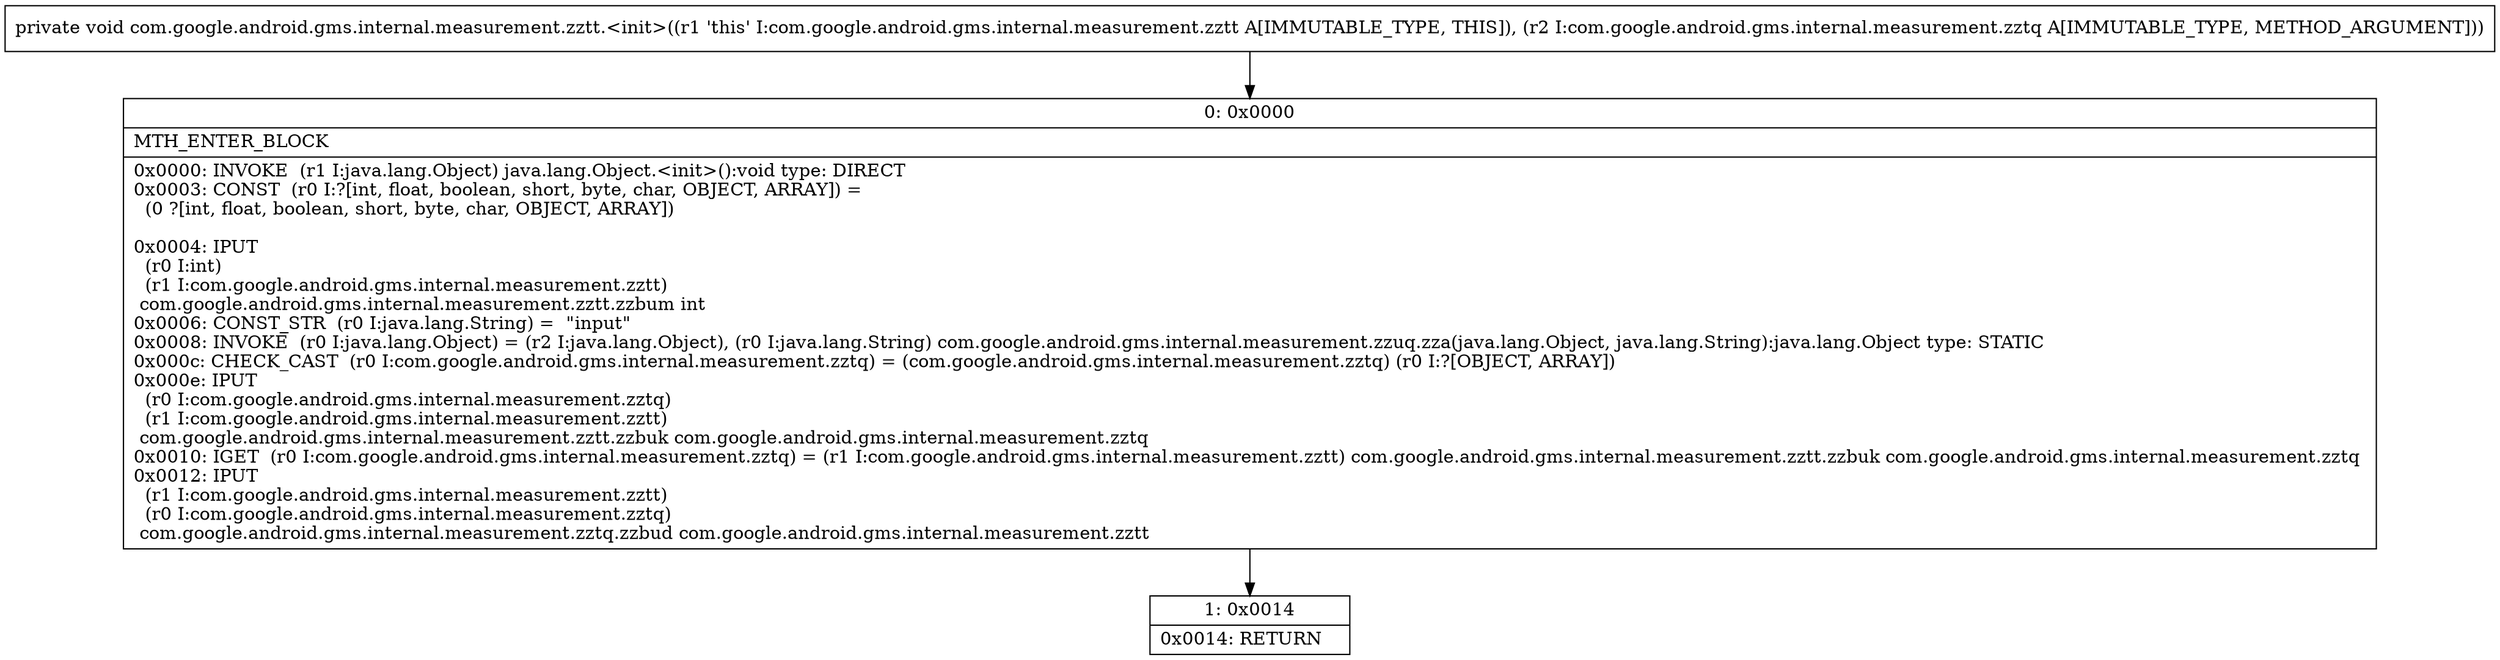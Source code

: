 digraph "CFG forcom.google.android.gms.internal.measurement.zztt.\<init\>(Lcom\/google\/android\/gms\/internal\/measurement\/zztq;)V" {
Node_0 [shape=record,label="{0\:\ 0x0000|MTH_ENTER_BLOCK\l|0x0000: INVOKE  (r1 I:java.lang.Object) java.lang.Object.\<init\>():void type: DIRECT \l0x0003: CONST  (r0 I:?[int, float, boolean, short, byte, char, OBJECT, ARRAY]) = \l  (0 ?[int, float, boolean, short, byte, char, OBJECT, ARRAY])\l \l0x0004: IPUT  \l  (r0 I:int)\l  (r1 I:com.google.android.gms.internal.measurement.zztt)\l com.google.android.gms.internal.measurement.zztt.zzbum int \l0x0006: CONST_STR  (r0 I:java.lang.String) =  \"input\" \l0x0008: INVOKE  (r0 I:java.lang.Object) = (r2 I:java.lang.Object), (r0 I:java.lang.String) com.google.android.gms.internal.measurement.zzuq.zza(java.lang.Object, java.lang.String):java.lang.Object type: STATIC \l0x000c: CHECK_CAST  (r0 I:com.google.android.gms.internal.measurement.zztq) = (com.google.android.gms.internal.measurement.zztq) (r0 I:?[OBJECT, ARRAY]) \l0x000e: IPUT  \l  (r0 I:com.google.android.gms.internal.measurement.zztq)\l  (r1 I:com.google.android.gms.internal.measurement.zztt)\l com.google.android.gms.internal.measurement.zztt.zzbuk com.google.android.gms.internal.measurement.zztq \l0x0010: IGET  (r0 I:com.google.android.gms.internal.measurement.zztq) = (r1 I:com.google.android.gms.internal.measurement.zztt) com.google.android.gms.internal.measurement.zztt.zzbuk com.google.android.gms.internal.measurement.zztq \l0x0012: IPUT  \l  (r1 I:com.google.android.gms.internal.measurement.zztt)\l  (r0 I:com.google.android.gms.internal.measurement.zztq)\l com.google.android.gms.internal.measurement.zztq.zzbud com.google.android.gms.internal.measurement.zztt \l}"];
Node_1 [shape=record,label="{1\:\ 0x0014|0x0014: RETURN   \l}"];
MethodNode[shape=record,label="{private void com.google.android.gms.internal.measurement.zztt.\<init\>((r1 'this' I:com.google.android.gms.internal.measurement.zztt A[IMMUTABLE_TYPE, THIS]), (r2 I:com.google.android.gms.internal.measurement.zztq A[IMMUTABLE_TYPE, METHOD_ARGUMENT])) }"];
MethodNode -> Node_0;
Node_0 -> Node_1;
}

